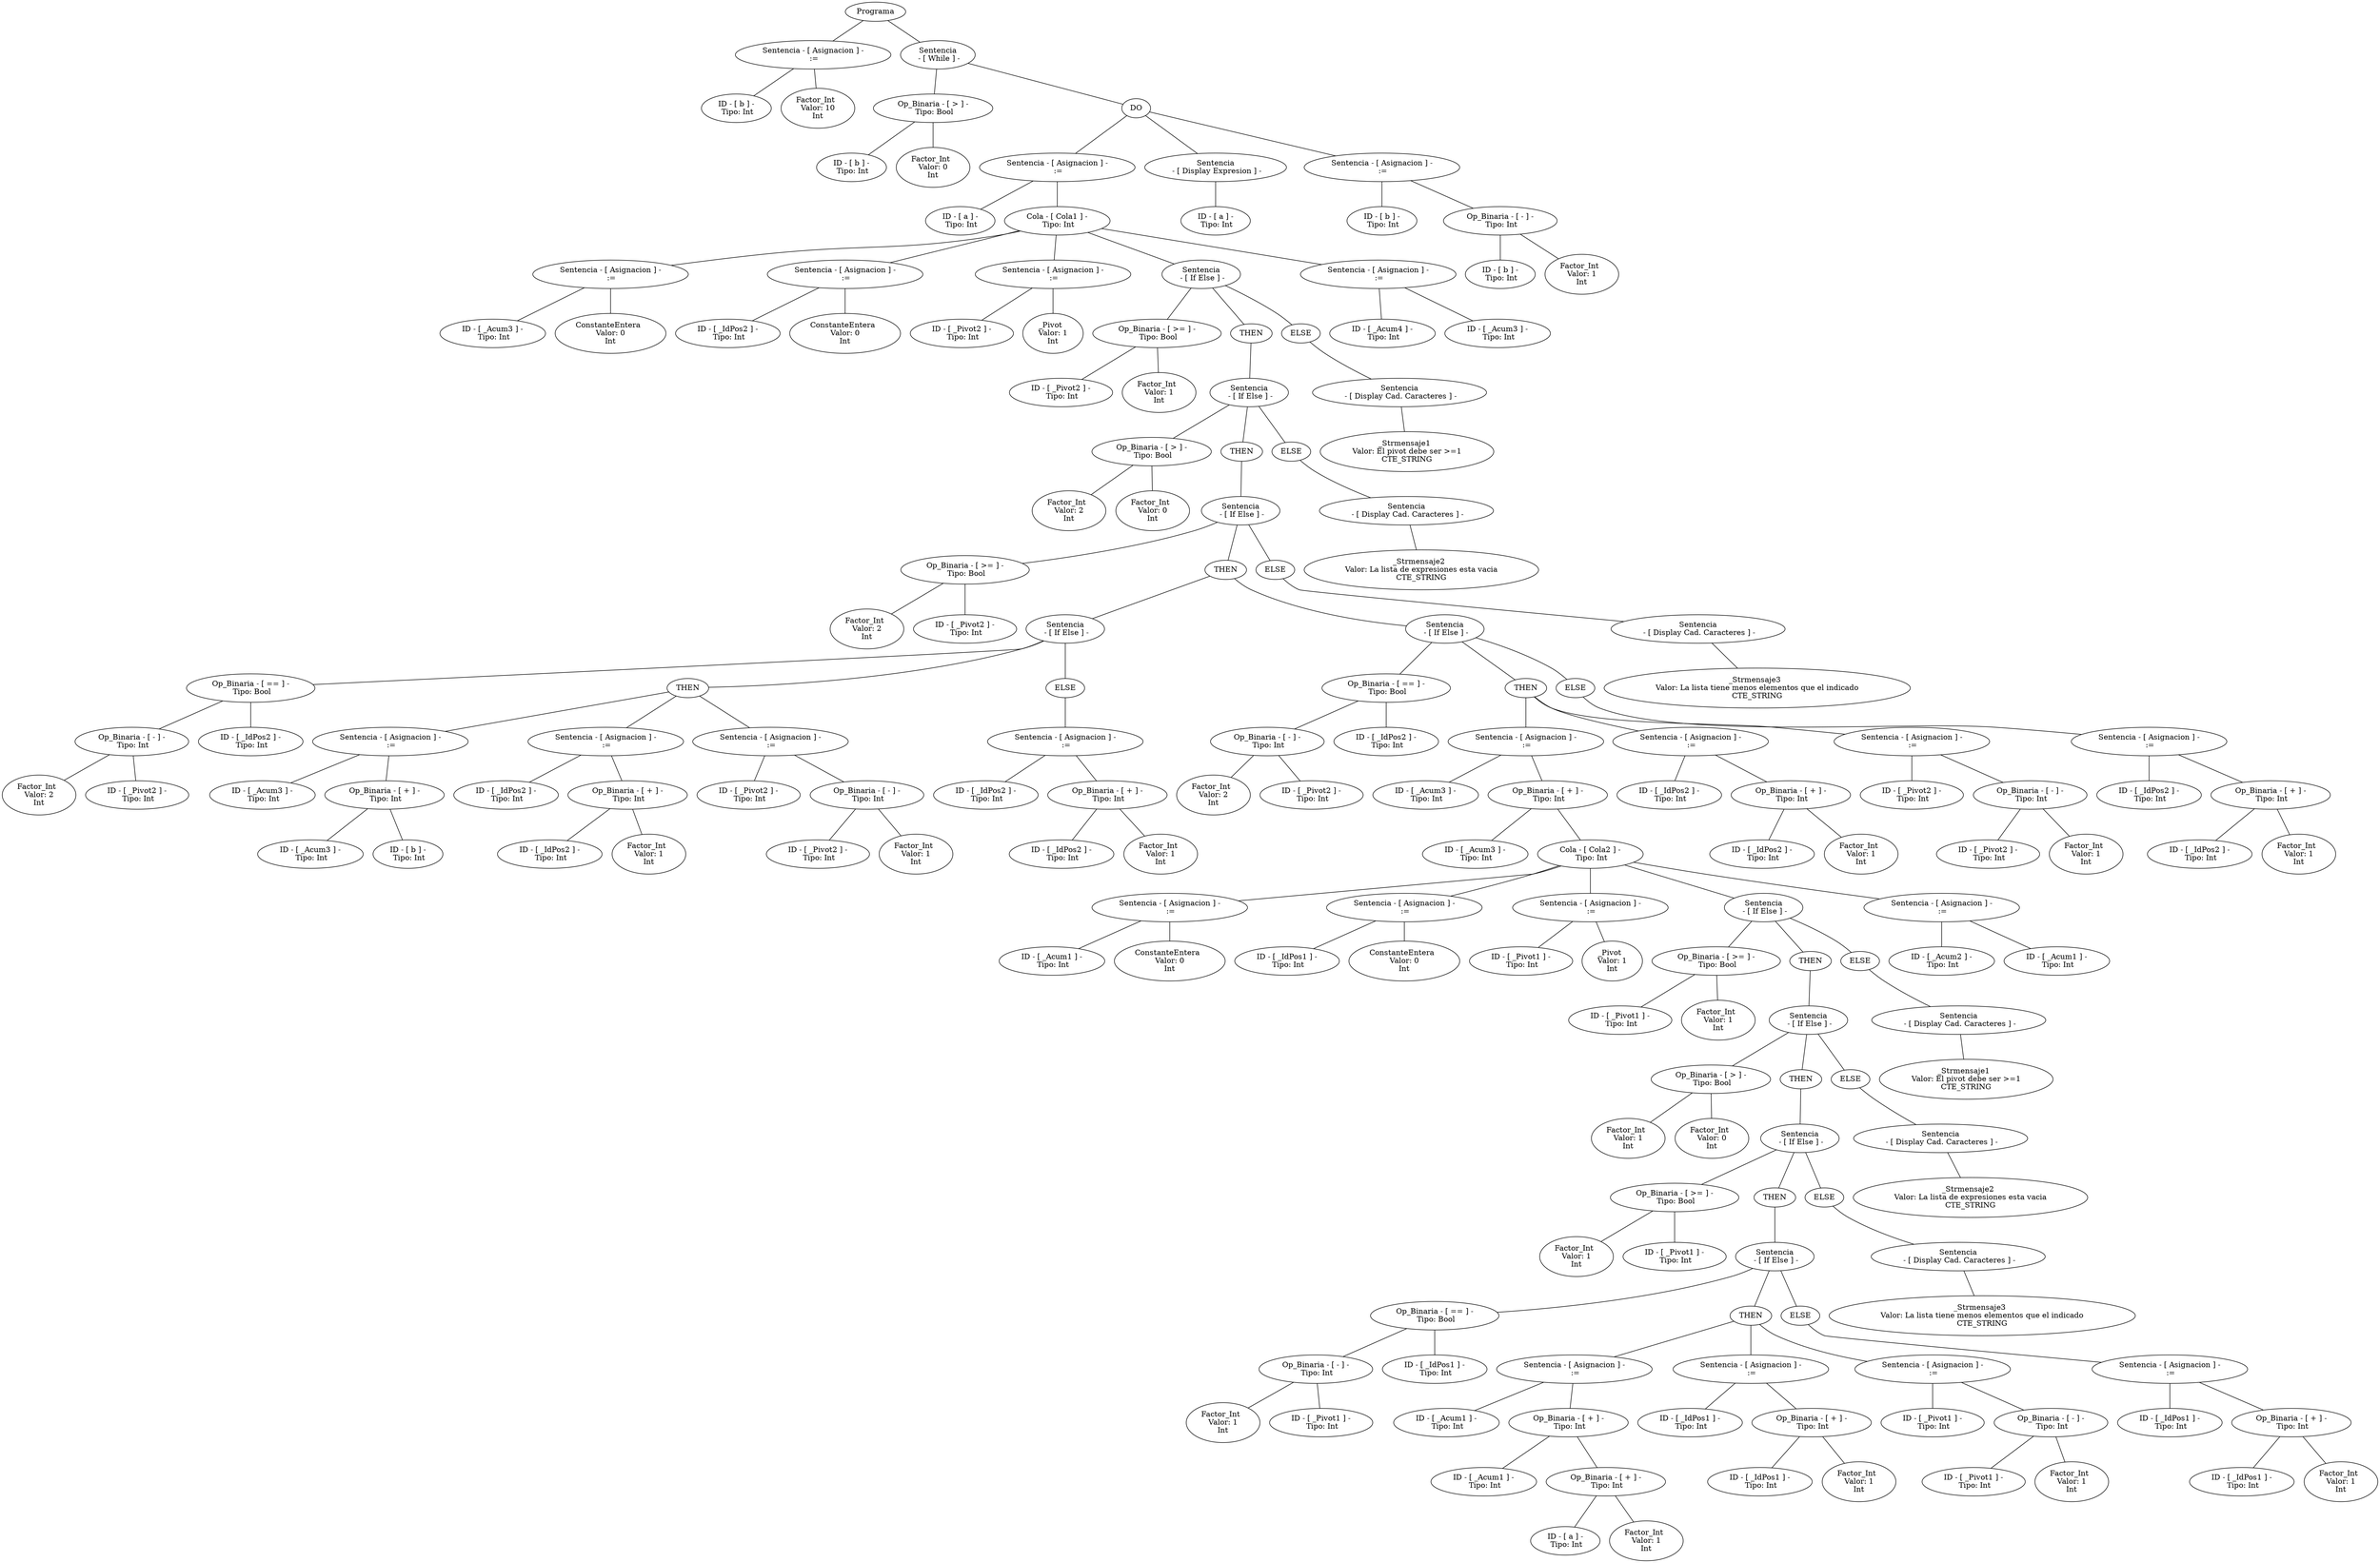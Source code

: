 graph G {nodo_programa[label="Programa"]
nodo_780237624[label="Sentencia - [ Asignacion ] -
 :="]
nodo_programa--nodo_780237624
nodo_1732398722[label=" ID - [ b ] - 
 Tipo: Int"]
nodo_780237624--nodo_1732398722
nodo_806353501[label="Factor_Int  
 Valor: 10 
Int"]
nodo_780237624--nodo_806353501
nodo_1558600329[label="Sentencia
 - [ While ] -"]
nodo_programa--nodo_1558600329
nodo_401625763[label=" Op_Binaria - [ > ] - 
 Tipo: Bool"]
nodo_1558600329--nodo_401625763
nodo_205797316[label=" ID - [ b ] - 
 Tipo: Int"]
nodo_401625763--nodo_205797316
nodo_1128032093[label="Factor_Int  
 Valor: 0 
Int"]
nodo_401625763--nodo_1128032093
nodo_15586003291[label="DO"]
nodo_1558600329--nodo_15586003291
nodo_94438417[label="Sentencia - [ Asignacion ] -
 :="]
nodo_15586003291--nodo_94438417
nodo_1394438858[label=" ID - [ a ] - 
 Tipo: Int"]
nodo_94438417--nodo_1394438858
nodo_1104106489[label=" Cola - [ Cola1 ] - 
 Tipo: Int"]
nodo_94438417--nodo_1104106489
nodo_584634336[label="Sentencia - [ Asignacion ] -
 :="]
nodo_1104106489--nodo_584634336
nodo_1469821799[label=" ID - [ _Acum3 ] - 
 Tipo: Int"]
nodo_584634336--nodo_1469821799
nodo_501263526[label="ConstanteEntera  
 Valor: 0 
Int"]
nodo_584634336--nodo_501263526
nodo_626202354[label="Sentencia - [ Asignacion ] -
 :="]
nodo_1104106489--nodo_626202354
nodo_1099983479[label=" ID - [ _IdPos2 ] - 
 Tipo: Int"]
nodo_626202354--nodo_1099983479
nodo_1268447657[label="ConstanteEntera  
 Valor: 0 
Int"]
nodo_626202354--nodo_1268447657
nodo_1401420256[label="Sentencia - [ Asignacion ] -
 :="]
nodo_1104106489--nodo_1401420256
nodo_1851691492[label=" ID - [ _Pivot2 ] - 
 Tipo: Int"]
nodo_1401420256--nodo_1851691492
nodo_1029991479[label="_Pivot  
 Valor: 1 
Int"]
nodo_1401420256--nodo_1029991479
nodo_752848266[label="Sentencia
 - [ If Else ] -"]
nodo_1104106489--nodo_752848266
nodo_815033865[label=" Op_Binaria - [ >= ] - 
 Tipo: Bool"]
nodo_752848266--nodo_815033865
nodo_1555093762[label=" ID - [ _Pivot2 ] - 
 Tipo: Int"]
nodo_815033865--nodo_1555093762
nodo_1190900417[label="Factor_Int  
 Valor: 1 
Int"]
nodo_815033865--nodo_1190900417
nodo_7528482661[label="THEN"]
nodo_752848266--nodo_7528482661
nodo_379110473[label="Sentencia
 - [ If Else ] -"]
nodo_7528482661--nodo_379110473
nodo_99550389[label=" Op_Binaria - [ > ] - 
 Tipo: Bool"]
nodo_379110473--nodo_99550389
nodo_1598924227[label="Factor_Int  
 Valor: 2 
Int"]
nodo_99550389--nodo_1598924227
nodo_1144748369[label="Factor_Int  
 Valor: 0 
Int"]
nodo_99550389--nodo_1144748369
nodo_3791104731[label="THEN"]
nodo_379110473--nodo_3791104731
nodo_340870931[label="Sentencia
 - [ If Else ] -"]
nodo_3791104731--nodo_340870931
nodo_1768305536[label=" Op_Binaria - [ >= ] - 
 Tipo: Bool"]
nodo_340870931--nodo_1768305536
nodo_1530388690[label="Factor_Int  
 Valor: 2 
Int"]
nodo_1768305536--nodo_1530388690
nodo_1146743572[label=" ID - [ _Pivot2 ] - 
 Tipo: Int"]
nodo_1768305536--nodo_1146743572
nodo_3408709311[label="THEN"]
nodo_340870931--nodo_3408709311
nodo_1512981843[label="Sentencia
 - [ If Else ] -"]
nodo_3408709311--nodo_1512981843
nodo_42768293[label=" Op_Binaria - [ == ] - 
 Tipo: Bool"]
nodo_1512981843--nodo_42768293
nodo_1717159510[label=" Op_Binaria - [ - ] - 
 Tipo: Int"]
nodo_42768293--nodo_1717159510
nodo_1834188994[label="Factor_Int  
 Valor: 2 
Int"]
nodo_1717159510--nodo_1834188994
nodo_1174361318[label=" ID - [ _Pivot2 ] - 
 Tipo: Int"]
nodo_1717159510--nodo_1174361318
nodo_589873731[label=" ID - [ _IdPos2 ] - 
 Tipo: Int"]
nodo_42768293--nodo_589873731
nodo_15129818431[label="THEN"]
nodo_1512981843--nodo_15129818431
nodo_200006406[label="Sentencia - [ Asignacion ] -
 :="]
nodo_15129818431--nodo_200006406
nodo_2052001577[label=" ID - [ _Acum3 ] - 
 Tipo: Int"]
nodo_200006406--nodo_2052001577
nodo_1160264930[label=" Op_Binaria - [ + ] - 
 Tipo: Int"]
nodo_200006406--nodo_1160264930
nodo_544724190[label=" ID - [ _Acum3 ] - 
 Tipo: Int"]
nodo_1160264930--nodo_544724190
nodo_772777427[label=" ID - [ b ] - 
 Tipo: Int"]
nodo_1160264930--nodo_772777427
nodo_1972439101[label="Sentencia - [ Asignacion ] -
 :="]
nodo_15129818431--nodo_1972439101
nodo_2007328737[label=" ID - [ _IdPos2 ] - 
 Tipo: Int"]
nodo_1972439101--nodo_2007328737
nodo_1936628443[label=" Op_Binaria - [ + ] - 
 Tipo: Int"]
nodo_1972439101--nodo_1936628443
nodo_1830908236[label=" ID - [ _IdPos2 ] - 
 Tipo: Int"]
nodo_1936628443--nodo_1830908236
nodo_277630005[label="Factor_Int  
 Valor: 1 
Int"]
nodo_1936628443--nodo_277630005
nodo_1288354730[label="Sentencia - [ Asignacion ] -
 :="]
nodo_15129818431--nodo_1288354730
nodo_1274370218[label=" ID - [ _Pivot2 ] - 
 Tipo: Int"]
nodo_1288354730--nodo_1274370218
nodo_758705033[label=" Op_Binaria - [ - ] - 
 Tipo: Int"]
nodo_1288354730--nodo_758705033
nodo_1604839423[label=" ID - [ _Pivot2 ] - 
 Tipo: Int"]
nodo_758705033--nodo_1604839423
nodo_1177096266[label="Factor_Int  
 Valor: 1 
Int"]
nodo_758705033--nodo_1177096266
nodo_15129818432[label="ELSE"]
nodo_1512981843--nodo_15129818432
nodo_670576685[label="Sentencia - [ Asignacion ] -
 :="]
nodo_15129818432--nodo_670576685
nodo_1299641336[label=" ID - [ _IdPos2 ] - 
 Tipo: Int"]
nodo_670576685--nodo_1299641336
nodo_764308918[label=" Op_Binaria - [ + ] - 
 Tipo: Int"]
nodo_670576685--nodo_764308918
nodo_598446861[label=" ID - [ _IdPos2 ] - 
 Tipo: Int"]
nodo_764308918--nodo_598446861
nodo_1161082381[label="Factor_Int  
 Valor: 1 
Int"]
nodo_764308918--nodo_1161082381
nodo_1067938912[label="Sentencia
 - [ If Else ] -"]
nodo_3408709311--nodo_1067938912
nodo_1637506559[label=" Op_Binaria - [ == ] - 
 Tipo: Bool"]
nodo_1067938912--nodo_1637506559
nodo_517380410[label=" Op_Binaria - [ - ] - 
 Tipo: Int"]
nodo_1637506559--nodo_517380410
nodo_2117255219[label="Factor_Int  
 Valor: 2 
Int"]
nodo_517380410--nodo_2117255219
nodo_2058534881[label=" ID - [ _Pivot2 ] - 
 Tipo: Int"]
nodo_517380410--nodo_2058534881
nodo_1232367853[label=" ID - [ _IdPos2 ] - 
 Tipo: Int"]
nodo_1637506559--nodo_1232367853
nodo_10679389121[label="THEN"]
nodo_1067938912--nodo_10679389121
nodo_1673605040[label="Sentencia - [ Asignacion ] -
 :="]
nodo_10679389121--nodo_1673605040
nodo_186276003[label=" ID - [ _Acum3 ] - 
 Tipo: Int"]
nodo_1673605040--nodo_186276003
nodo_1681433494[label=" Op_Binaria - [ + ] - 
 Tipo: Int"]
nodo_1673605040--nodo_1681433494
nodo_237061348[label=" ID - [ _Acum3 ] - 
 Tipo: Int"]
nodo_1681433494--nodo_237061348
nodo_648129364[label=" Cola - [ Cola2 ] - 
 Tipo: Int"]
nodo_1681433494--nodo_648129364
nodo_1685538367[label="Sentencia - [ Asignacion ] -
 :="]
nodo_648129364--nodo_1685538367
nodo_1030870354[label=" ID - [ _Acum1 ] - 
 Tipo: Int"]
nodo_1685538367--nodo_1030870354
nodo_485815673[label="ConstanteEntera  
 Valor: 0 
Int"]
nodo_1685538367--nodo_485815673
nodo_410424423[label="Sentencia - [ Asignacion ] -
 :="]
nodo_648129364--nodo_410424423
nodo_1190035432[label=" ID - [ _IdPos1 ] - 
 Tipo: Int"]
nodo_410424423--nodo_1190035432
nodo_1963387170[label="ConstanteEntera  
 Valor: 0 
Int"]
nodo_410424423--nodo_1963387170
nodo_1323468230[label="Sentencia - [ Asignacion ] -
 :="]
nodo_648129364--nodo_1323468230
nodo_1645995473[label=" ID - [ _Pivot1 ] - 
 Tipo: Int"]
nodo_1323468230--nodo_1645995473
nodo_824318946[label="_Pivot  
 Valor: 1 
Int"]
nodo_1323468230--nodo_824318946
nodo_1463801669[label="Sentencia
 - [ If Else ] -"]
nodo_648129364--nodo_1463801669
nodo_355629945[label=" Op_Binaria - [ >= ] - 
 Tipo: Bool"]
nodo_1463801669--nodo_355629945
nodo_1327763628[label=" ID - [ _Pivot1 ] - 
 Tipo: Int"]
nodo_355629945--nodo_1327763628
nodo_1915503092[label="Factor_Int  
 Valor: 1 
Int"]
nodo_355629945--nodo_1915503092
nodo_14638016691[label="THEN"]
nodo_1463801669--nodo_14638016691
nodo_1535128843[label="Sentencia
 - [ If Else ] -"]
nodo_14638016691--nodo_1535128843
nodo_1567581361[label=" Op_Binaria - [ > ] - 
 Tipo: Bool"]
nodo_1535128843--nodo_1567581361
nodo_849460928[label="Factor_Int  
 Valor: 1 
Int"]
nodo_1567581361--nodo_849460928
nodo_580024961[label="Factor_Int  
 Valor: 0 
Int"]
nodo_1567581361--nodo_580024961
nodo_15351288431[label="THEN"]
nodo_1535128843--nodo_15351288431
nodo_2027961269[label="Sentencia
 - [ If Else ] -"]
nodo_15351288431--nodo_2027961269
nodo_1586270964[label=" Op_Binaria - [ >= ] - 
 Tipo: Bool"]
nodo_2027961269--nodo_1586270964
nodo_1642360923[label="Factor_Int  
 Valor: 1 
Int"]
nodo_1586270964--nodo_1642360923
nodo_1343441044[label=" ID - [ _Pivot1 ] - 
 Tipo: Int"]
nodo_1586270964--nodo_1343441044
nodo_20279612691[label="THEN"]
nodo_2027961269--nodo_20279612691
nodo_693632176[label="Sentencia
 - [ If Else ] -"]
nodo_20279612691--nodo_693632176
nodo_326549596[label=" Op_Binaria - [ == ] - 
 Tipo: Bool"]
nodo_693632176--nodo_326549596
nodo_1364335809[label=" Op_Binaria - [ - ] - 
 Tipo: Int"]
nodo_326549596--nodo_1364335809
nodo_458209687[label="Factor_Int  
 Valor: 1 
Int"]
nodo_1364335809--nodo_458209687
nodo_233530418[label=" ID - [ _Pivot1 ] - 
 Tipo: Int"]
nodo_1364335809--nodo_233530418
nodo_683287027[label=" ID - [ _IdPos1 ] - 
 Tipo: Int"]
nodo_326549596--nodo_683287027
nodo_6936321761[label="THEN"]
nodo_693632176--nodo_6936321761
nodo_1766822961[label="Sentencia - [ Asignacion ] -
 :="]
nodo_6936321761--nodo_1766822961
nodo_254413710[label=" ID - [ _Acum1 ] - 
 Tipo: Int"]
nodo_1766822961--nodo_254413710
nodo_1496724653[label=" Op_Binaria - [ + ] - 
 Tipo: Int"]
nodo_1766822961--nodo_1496724653
nodo_553264065[label=" ID - [ _Acum1 ] - 
 Tipo: Int"]
nodo_1496724653--nodo_553264065
nodo_777874839[label=" Op_Binaria - [ + ] - 
 Tipo: Int"]
nodo_1496724653--nodo_777874839
nodo_83954662[label=" ID - [ a ] - 
 Tipo: Int"]
nodo_777874839--nodo_83954662
nodo_1751075886[label="Factor_Int  
 Valor: 1 
Int"]
nodo_777874839--nodo_1751075886
nodo_897697267[label="Sentencia - [ Asignacion ] -
 :="]
nodo_6936321761--nodo_897697267
nodo_1789447862[label=" ID - [ _IdPos1 ] - 
 Tipo: Int"]
nodo_897697267--nodo_1789447862
nodo_38997010[label=" Op_Binaria - [ + ] - 
 Tipo: Int"]
nodo_897697267--nodo_38997010
nodo_1942406066[label=" ID - [ _IdPos1 ] - 
 Tipo: Int"]
nodo_38997010--nodo_1942406066
nodo_1213415012[label="Factor_Int  
 Valor: 1 
Int"]
nodo_38997010--nodo_1213415012
nodo_1688376486[label="Sentencia - [ Asignacion ] -
 :="]
nodo_6936321761--nodo_1688376486
nodo_2114664380[label=" ID - [ _Pivot1 ] - 
 Tipo: Int"]
nodo_1688376486--nodo_2114664380
nodo_999661724[label=" Op_Binaria - [ - ] - 
 Tipo: Int"]
nodo_1688376486--nodo_999661724
nodo_1793329556[label=" ID - [ _Pivot1 ] - 
 Tipo: Int"]
nodo_999661724--nodo_1793329556
nodo_445884362[label="Factor_Int  
 Valor: 1 
Int"]
nodo_999661724--nodo_445884362
nodo_6936321762[label="ELSE"]
nodo_693632176--nodo_6936321762
nodo_1031980531[label="Sentencia - [ Asignacion ] -
 :="]
nodo_6936321762--nodo_1031980531
nodo_721748895[label=" ID - [ _IdPos1 ] - 
 Tipo: Int"]
nodo_1031980531--nodo_721748895
nodo_1642534850[label=" Op_Binaria - [ + ] - 
 Tipo: Int"]
nodo_1031980531--nodo_1642534850
nodo_1724731843[label=" ID - [ _IdPos1 ] - 
 Tipo: Int"]
nodo_1642534850--nodo_1724731843
nodo_1305193908[label="Factor_Int  
 Valor: 1 
Int"]
nodo_1642534850--nodo_1305193908
nodo_20279612692[label="ELSE"]
nodo_2027961269--nodo_20279612692
nodo_1313953385[label="Sentencia
 - [ Display Cad. Caracteres ] -"]
nodo_20279612692--nodo_1313953385
nodo_399573350[label="_Strmensaje3  
 Valor: La lista tiene menos elementos que el indicado 
CTE_STRING"]
nodo_1313953385--nodo_399573350
nodo_15351288432[label="ELSE"]
nodo_1535128843--nodo_15351288432
nodo_463345942[label="Sentencia
 - [ Display Cad. Caracteres ] -"]
nodo_15351288432--nodo_463345942
nodo_195600860[label="_Strmensaje2  
 Valor: La lista de expresiones esta vacia 
CTE_STRING"]
nodo_463345942--nodo_195600860
nodo_14638016692[label="ELSE"]
nodo_1463801669--nodo_14638016692
nodo_1334729950[label="Sentencia
 - [ Display Cad. Caracteres ] -"]
nodo_14638016692--nodo_1334729950
nodo_1347137144[label="_Strmensaje1  
 Valor: El pivot debe ser >=1 
CTE_STRING"]
nodo_1334729950--nodo_1347137144
nodo_997608398[label="Sentencia - [ Asignacion ] -
 :="]
nodo_648129364--nodo_997608398
nodo_1973336893[label=" ID - [ _Acum2 ] - 
 Tipo: Int"]
nodo_997608398--nodo_1973336893
nodo_1212899836[label=" ID - [ _Acum1 ] - 
 Tipo: Int"]
nodo_997608398--nodo_1212899836
nodo_1174290147[label="Sentencia - [ Asignacion ] -
 :="]
nodo_10679389121--nodo_1174290147
nodo_1289696681[label=" ID - [ _IdPos2 ] - 
 Tipo: Int"]
nodo_1174290147--nodo_1289696681
nodo_1285044316[label=" Op_Binaria - [ + ] - 
 Tipo: Int"]
nodo_1174290147--nodo_1285044316
nodo_1607460018[label=" ID - [ _IdPos2 ] - 
 Tipo: Int"]
nodo_1285044316--nodo_1607460018
nodo_1811075214[label="Factor_Int  
 Valor: 1 
Int"]
nodo_1285044316--nodo_1811075214
nodo_1588970020[label="Sentencia - [ Asignacion ] -
 :="]
nodo_10679389121--nodo_1588970020
nodo_1407343478[label=" ID - [ _Pivot2 ] - 
 Tipo: Int"]
nodo_1588970020--nodo_1407343478
nodo_1940447180[label=" Op_Binaria - [ - ] - 
 Tipo: Int"]
nodo_1588970020--nodo_1940447180
nodo_245565335[label=" ID - [ _Pivot2 ] - 
 Tipo: Int"]
nodo_1940447180--nodo_245565335
nodo_2121744517[label="Factor_Int  
 Valor: 1 
Int"]
nodo_1940447180--nodo_2121744517
nodo_10679389122[label="ELSE"]
nodo_1067938912--nodo_10679389122
nodo_1066376662[label="Sentencia - [ Asignacion ] -
 :="]
nodo_10679389122--nodo_1066376662
nodo_183264084[label=" ID - [ _IdPos2 ] - 
 Tipo: Int"]
nodo_1066376662--nodo_183264084
nodo_476402209[label=" Op_Binaria - [ + ] - 
 Tipo: Int"]
nodo_1066376662--nodo_476402209
nodo_1490180672[label=" ID - [ _IdPos2 ] - 
 Tipo: Int"]
nodo_476402209--nodo_1490180672
nodo_460332449[label="Factor_Int  
 Valor: 1 
Int"]
nodo_476402209--nodo_460332449
nodo_3408709312[label="ELSE"]
nodo_340870931--nodo_3408709312
nodo_1919892312[label="Sentencia
 - [ Display Cad. Caracteres ] -"]
nodo_3408709312--nodo_1919892312
nodo_1143839598[label="_Strmensaje3  
 Valor: La lista tiene menos elementos que el indicado 
CTE_STRING"]
nodo_1919892312--nodo_1143839598
nodo_3791104732[label="ELSE"]
nodo_379110473--nodo_3791104732
nodo_250075633[label="Sentencia
 - [ Display Cad. Caracteres ] -"]
nodo_3791104732--nodo_250075633
nodo_358699161[label="_Strmensaje2  
 Valor: La lista de expresiones esta vacia 
CTE_STRING"]
nodo_250075633--nodo_358699161
nodo_7528482662[label="ELSE"]
nodo_752848266--nodo_7528482662
nodo_517938326[label="Sentencia
 - [ Display Cad. Caracteres ] -"]
nodo_7528482662--nodo_517938326
nodo_914424520[label="_Strmensaje1  
 Valor: El pivot debe ser >=1 
CTE_STRING"]
nodo_517938326--nodo_914424520
nodo_110718392[label="Sentencia - [ Asignacion ] -
 :="]
nodo_1104106489--nodo_110718392
nodo_425918570[label=" ID - [ _Acum4 ] - 
 Tipo: Int"]
nodo_110718392--nodo_425918570
nodo_2143192188[label=" ID - [ _Acum3 ] - 
 Tipo: Int"]
nodo_110718392--nodo_2143192188
nodo_193064360[label="Sentencia
 - [ Display Expresion ] -"]
nodo_15586003291--nodo_193064360
nodo_787604730[label=" ID - [ a ] - 
 Tipo: Int"]
nodo_193064360--nodo_787604730
nodo_1109371569[label="Sentencia - [ Asignacion ] -
 :="]
nodo_15586003291--nodo_1109371569
nodo_1100439041[label=" ID - [ b ] - 
 Tipo: Int"]
nodo_1109371569--nodo_1100439041
nodo_1190654826[label=" Op_Binaria - [ - ] - 
 Tipo: Int"]
nodo_1109371569--nodo_1190654826
nodo_109961541[label=" ID - [ b ] - 
 Tipo: Int"]
nodo_1190654826--nodo_109961541
nodo_670700378[label="Factor_Int  
 Valor: 1 
Int"]
nodo_1190654826--nodo_670700378
}
